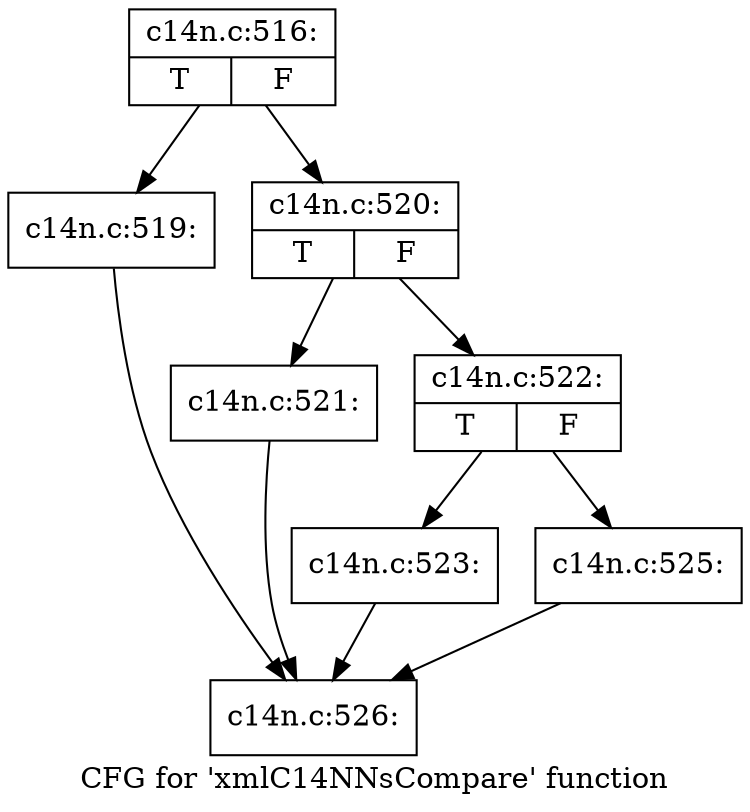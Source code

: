 digraph "CFG for 'xmlC14NNsCompare' function" {
	label="CFG for 'xmlC14NNsCompare' function";

	Node0x4a4c5a0 [shape=record,label="{c14n.c:516:|{<s0>T|<s1>F}}"];
	Node0x4a4c5a0 -> Node0x4a331d0;
	Node0x4a4c5a0 -> Node0x4a33220;
	Node0x4a331d0 [shape=record,label="{c14n.c:519:}"];
	Node0x4a331d0 -> Node0x4aefaf0;
	Node0x4a33220 [shape=record,label="{c14n.c:520:|{<s0>T|<s1>F}}"];
	Node0x4a33220 -> Node0x4af1410;
	Node0x4a33220 -> Node0x4af1460;
	Node0x4af1410 [shape=record,label="{c14n.c:521:}"];
	Node0x4af1410 -> Node0x4aefaf0;
	Node0x4af1460 [shape=record,label="{c14n.c:522:|{<s0>T|<s1>F}}"];
	Node0x4af1460 -> Node0x4af1920;
	Node0x4af1460 -> Node0x4af1970;
	Node0x4af1920 [shape=record,label="{c14n.c:523:}"];
	Node0x4af1920 -> Node0x4aefaf0;
	Node0x4af1970 [shape=record,label="{c14n.c:525:}"];
	Node0x4af1970 -> Node0x4aefaf0;
	Node0x4aefaf0 [shape=record,label="{c14n.c:526:}"];
}
